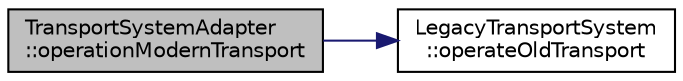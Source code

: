 digraph "TransportSystemAdapter::operationModernTransport"
{
 // LATEX_PDF_SIZE
  edge [fontname="Helvetica",fontsize="10",labelfontname="Helvetica",labelfontsize="10"];
  node [fontname="Helvetica",fontsize="10",shape=record];
  rankdir="LR";
  Node1 [label="TransportSystemAdapter\l::operationModernTransport",height=0.2,width=0.4,color="black", fillcolor="grey75", style="filled", fontcolor="black",tooltip="Adapts the legacy transport operation to modern format."];
  Node1 -> Node2 [color="midnightblue",fontsize="10",style="solid",fontname="Helvetica"];
  Node2 [label="LegacyTransportSystem\l::operateOldTransport",height=0.2,width=0.4,color="black", fillcolor="white", style="filled",URL="$classLegacyTransportSystem.html#a80565052678c4e73fac2fe7f1d26ccc7",tooltip="Operates the legacy transport."];
}
